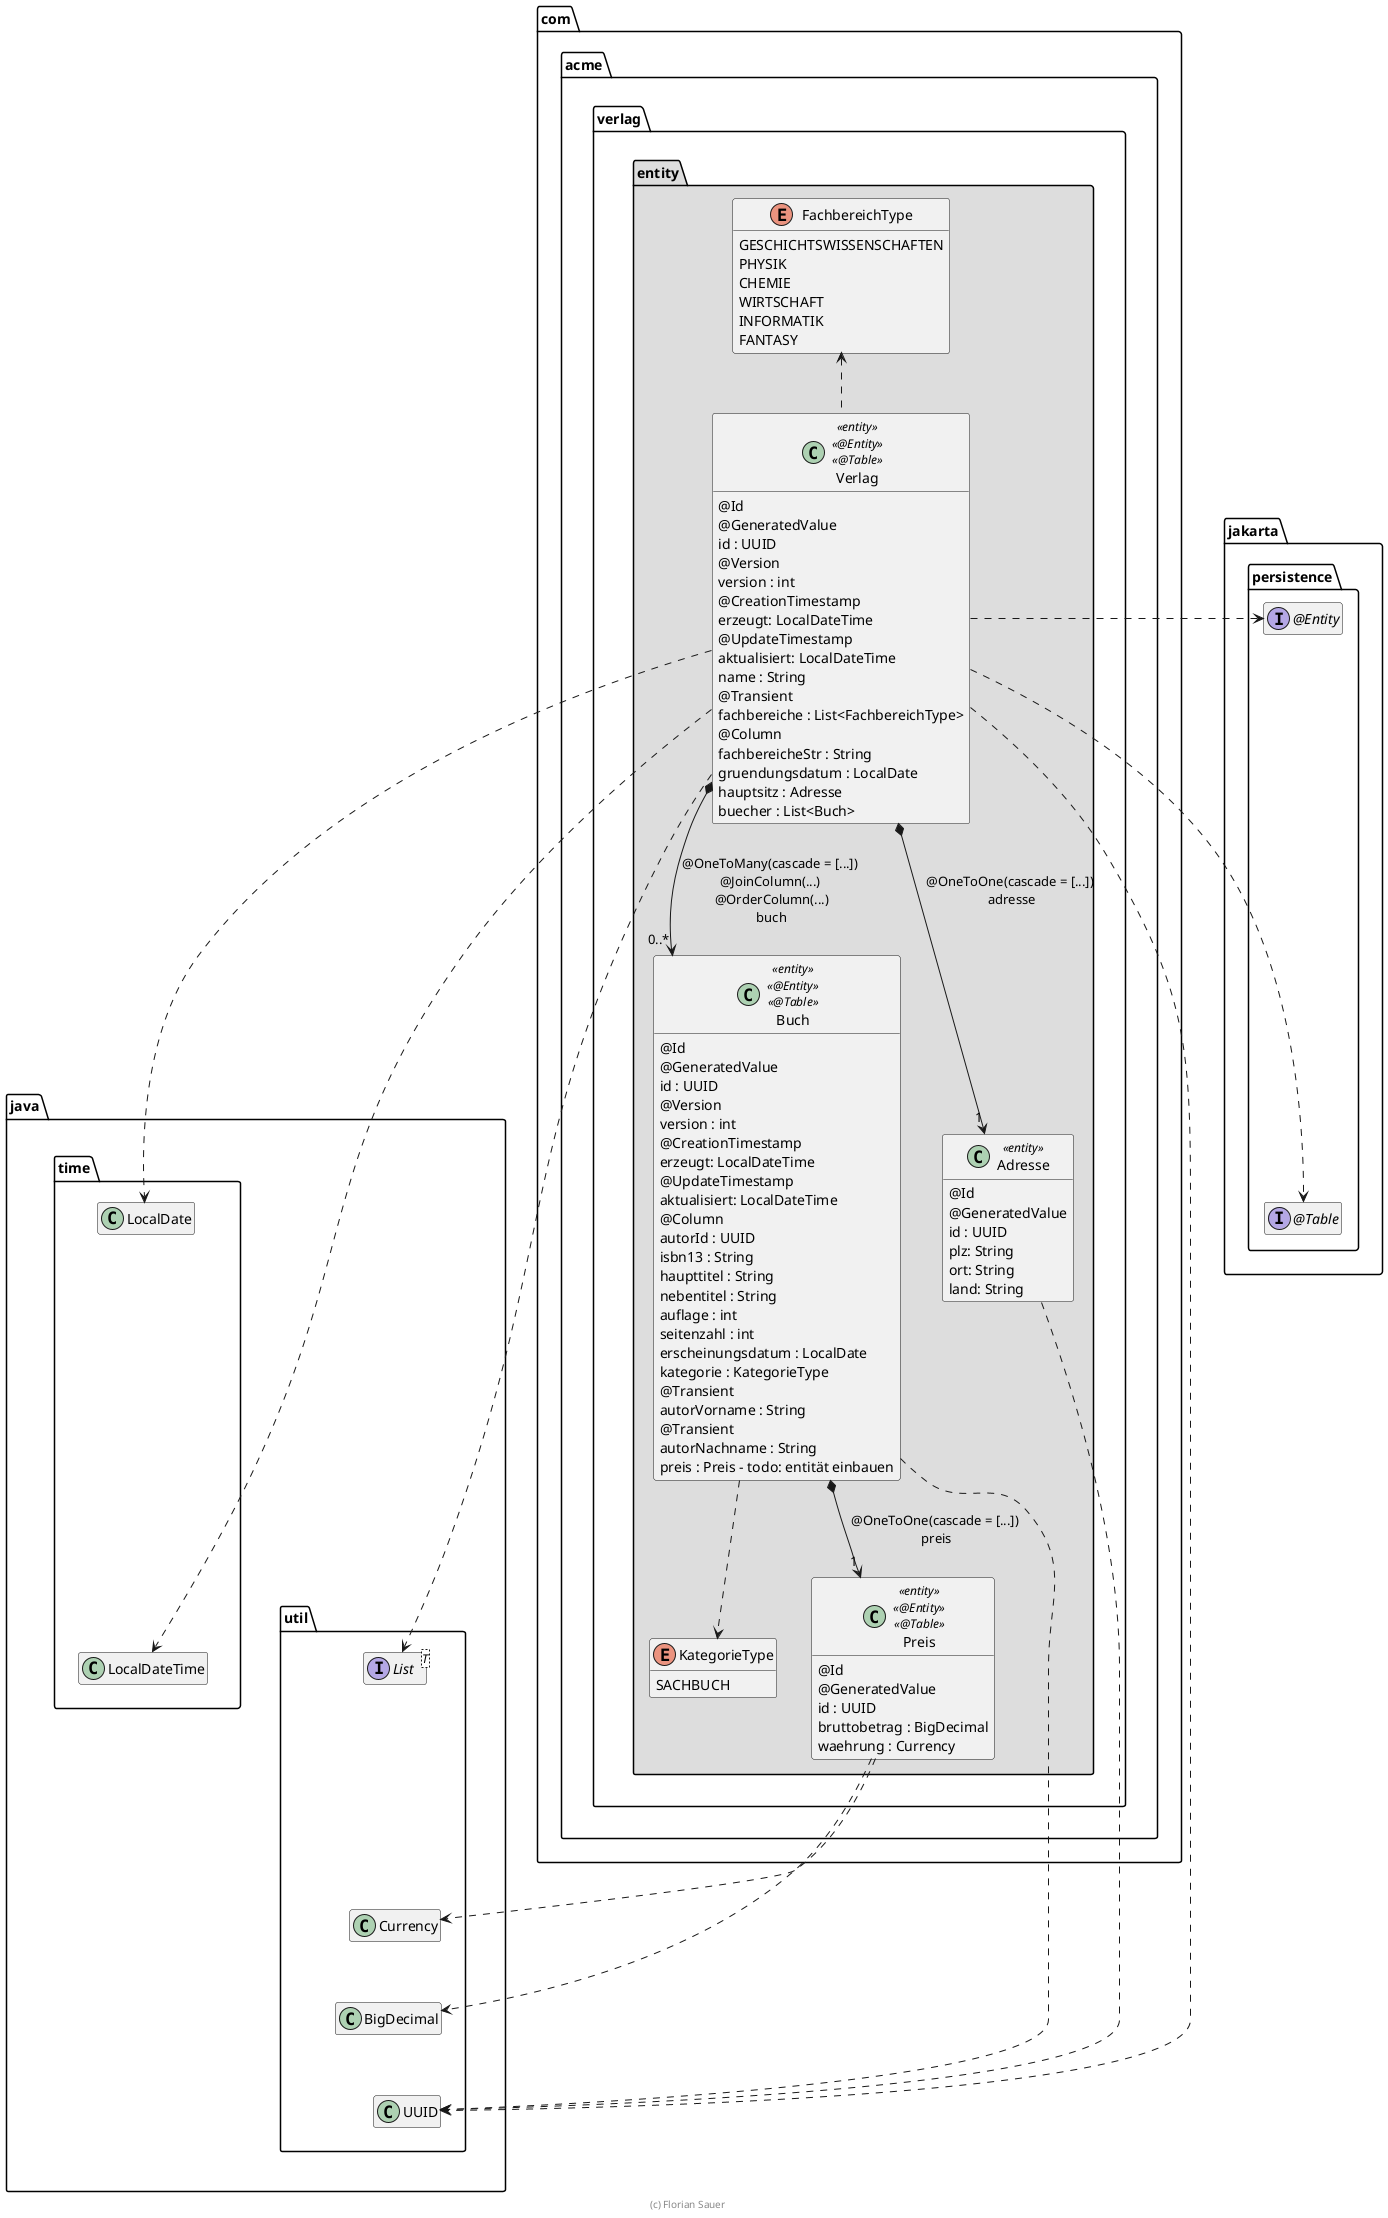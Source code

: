 ' Copyright (c) 2023 - present Florian Sauer
'
' This program is free software: you can redistribute it and/or modify
' it under the terms of the GNU General Public License as published by
' the Free Software Foundation, either version 3 of the License, or
' (at your option) any later version.
'
' This program is distributed in the hope that it will be useful,
' but WITHOUT ANY WARRANTY; without even the implied warranty of
' MERCHANTABILITY or FITNESS FOR A PARTICULAR PURPOSE.  See the
' GNU General Public License for more details.
'
' You should have received a copy of the GNU General Public License
' along with this program.  If not, see <https://www.gnu.org/licenses/>.

' https://c4model.com
' https://www.infoq.com/articles/C4-architecture-model
' https://github.com/plantuml-stdlib/C4-PlantUML
@startuml Verlag

skinparam classAttributeIconSize 0
' skinparam monochrome true

package java {
    package util {
        class UUID
        interface List<T>
        class BigDecimal
        class Currency

        BigDecimal -[hidden]up-> List
        BigDecimal -[hidden]up-> Currency
        BigDecimal -[hidden]down-> UUID
        List -[hidden]down-> Currency
    }

    package time {
        class LocalDate
        class LocalDateTime

        LocalDate -[hidden]down-> LocalDateTime
    }

    time -[hidden]down-> util
}

com.acme.verlag -[hidden]right-> java

package jakarta.persistence {
    interface "@Entity" as Entity
    interface "@Table" as Table

    Entity -[hidden]down-> Table
}

package com.acme.verlag {
    package entity #DDDDDD {
        class Buch << entity >> <<@Entity>> <<@Table>> {
            @Id
            @GeneratedValue
            id : UUID
            @Version
            version : int
            @CreationTimestamp
            erzeugt: LocalDateTime
            @UpdateTimestamp
            aktualisiert: LocalDateTime
            @Column
            autorId : UUID
            isbn13 : String
            haupttitel : String
            nebentitel : String
            auflage : int
            seitenzahl : int
            erscheinungsdatum : LocalDate
            kategorie : KategorieType
            @Transient
            autorVorname : String
            @Transient
            autorNachname : String
            preis : Preis - todo: entität einbauen
        }

        class Preis << entity >> <<@Entity>> <<@Table>> {
            @Id
            @GeneratedValue
            id : UUID
            bruttobetrag : BigDecimal
            waehrung : Currency
        }

        Buch ..> UUID

        class Adresse << entity >> {
            @Id
            @GeneratedValue
            id : UUID
            plz: String
            ort: String
            land: String
        }
        Adresse ..> UUID

        enum FachbereichType {
            GESCHICHTSWISSENSCHAFTEN
            PHYSIK
            CHEMIE
            WIRTSCHAFT
            INFORMATIK
            FANTASY
        }

        enum KategorieType {
            SACHBUCH
        }

        class Verlag << entity >>  << @Entity >>  << @Table >> {
            @Id
            @GeneratedValue
            id : UUID
            @Version
            version : int
            @CreationTimestamp
            erzeugt: LocalDateTime
            @UpdateTimestamp
            aktualisiert: LocalDateTime
            name : String
            @Transient
            fachbereiche : List<FachbereichType>
            @Column
            fachbereicheStr : String
            gruendungsdatum : LocalDate
            hauptsitz : Adresse
            buecher : List<Buch>
        }

        Verlag *--> "0..*" Buch : @OneToMany(cascade = [...]) \n@JoinColumn(...) \n@OrderColumn(...)\nbuch
        Verlag *--> "1" Adresse : @OneToOne(cascade = [...]) \nadresse
        Buch *--> "1" Preis : @OneToOne(cascade = [...]) \npreis

        Verlag .up.> FachbereichType

        Verlag .right.> UUID
        Verlag .right.> LocalDate
        Verlag .right.> LocalDateTime

        Verlag .right.> List
        Verlag .right.> Entity
        Verlag .right.> Table

        Buch .down.> KategorieType

        Preis ..> Currency
        Preis ..> BigDecimal
    }
}

hide empty members

footer (c) Florian Sauer

@enduml
